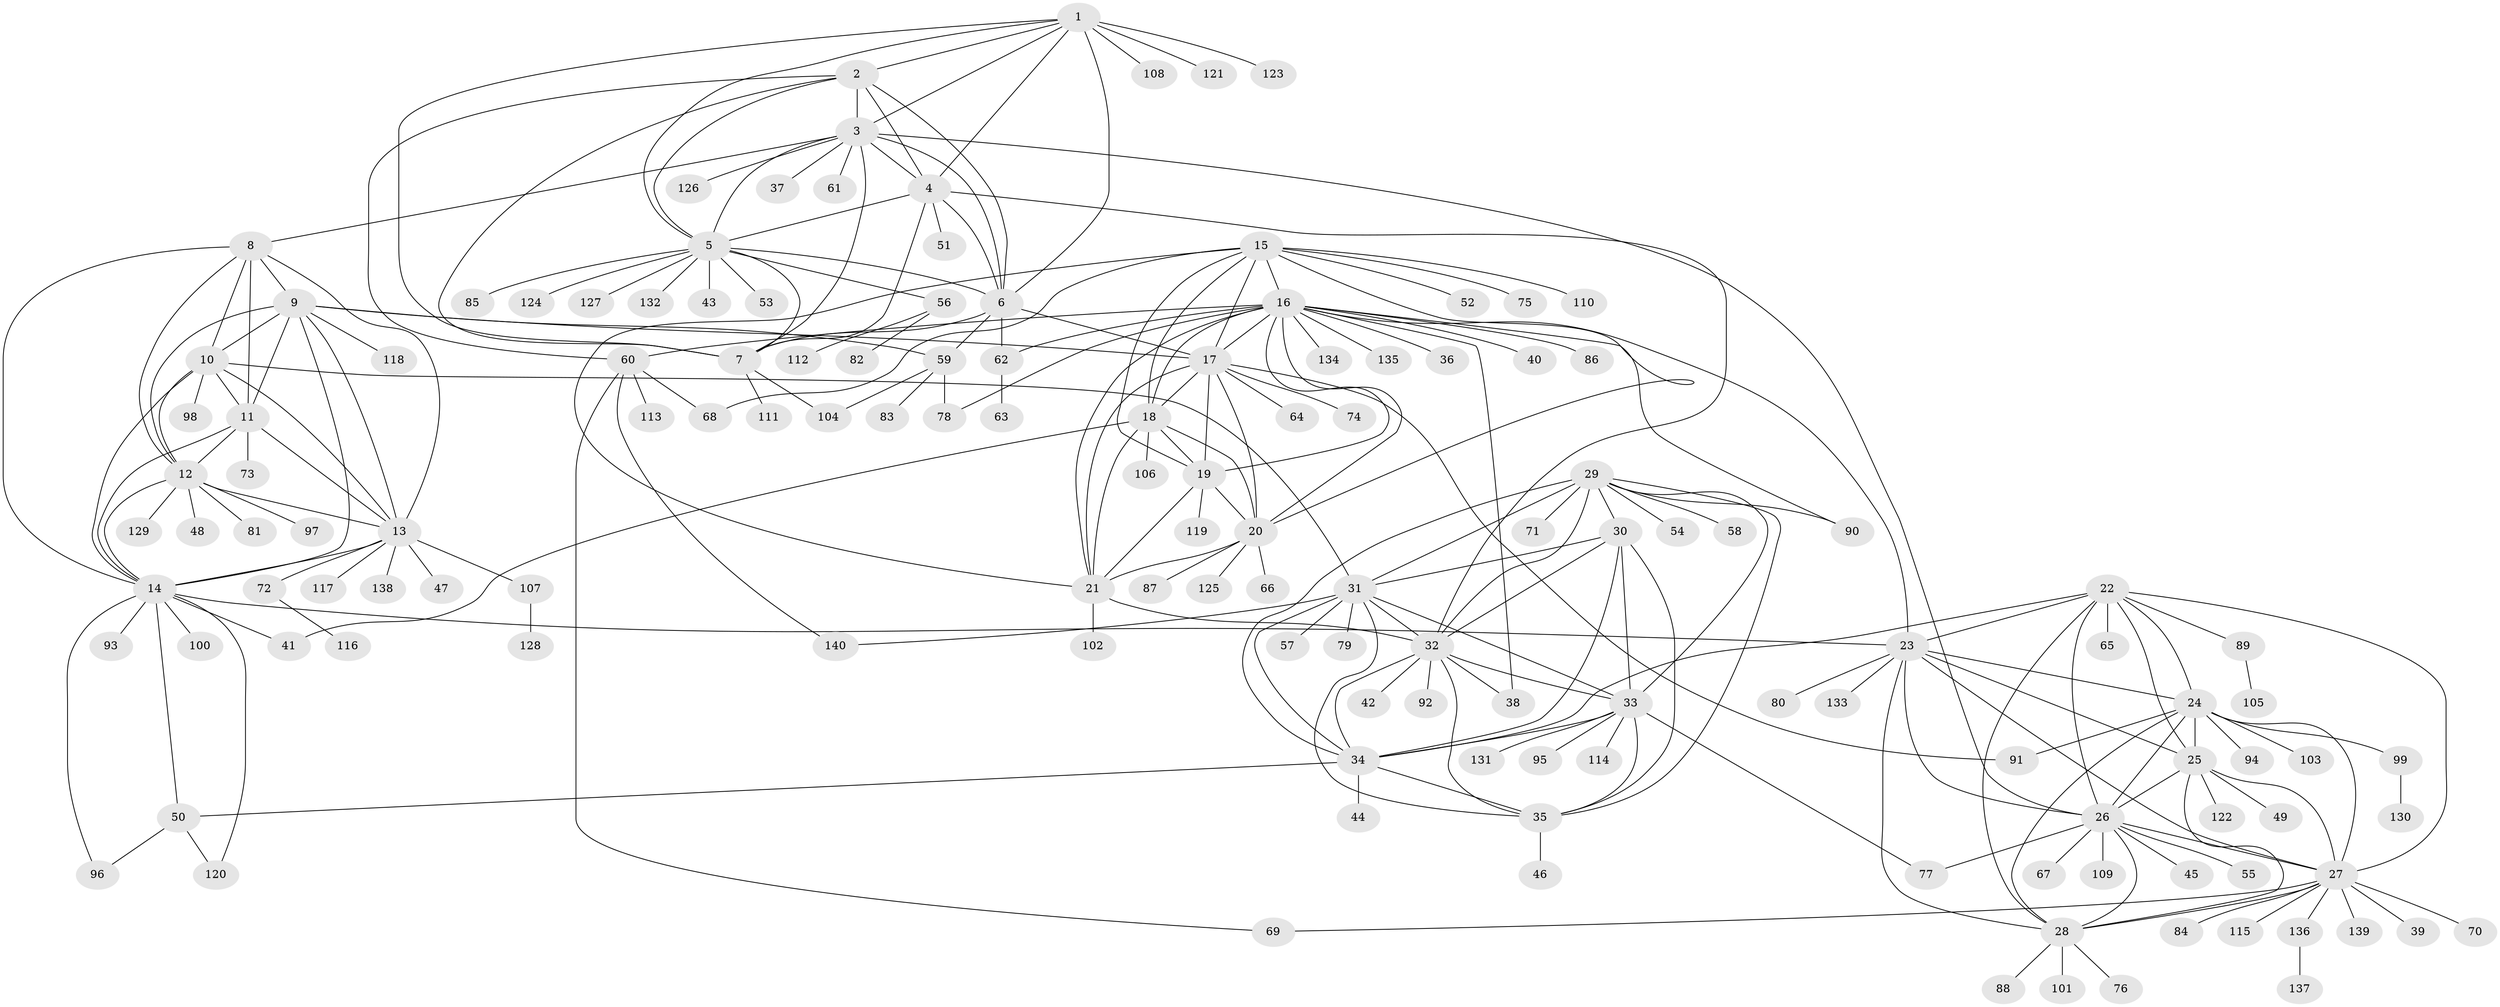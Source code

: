 // coarse degree distribution, {5: 0.09302325581395349, 9: 0.023255813953488372, 7: 0.06976744186046512, 6: 0.13953488372093023, 3: 0.06976744186046512, 10: 0.023255813953488372, 8: 0.13953488372093023, 11: 0.023255813953488372, 2: 0.18604651162790697, 1: 0.23255813953488372}
// Generated by graph-tools (version 1.1) at 2025/52/03/04/25 22:52:07]
// undirected, 140 vertices, 236 edges
graph export_dot {
  node [color=gray90,style=filled];
  1;
  2;
  3;
  4;
  5;
  6;
  7;
  8;
  9;
  10;
  11;
  12;
  13;
  14;
  15;
  16;
  17;
  18;
  19;
  20;
  21;
  22;
  23;
  24;
  25;
  26;
  27;
  28;
  29;
  30;
  31;
  32;
  33;
  34;
  35;
  36;
  37;
  38;
  39;
  40;
  41;
  42;
  43;
  44;
  45;
  46;
  47;
  48;
  49;
  50;
  51;
  52;
  53;
  54;
  55;
  56;
  57;
  58;
  59;
  60;
  61;
  62;
  63;
  64;
  65;
  66;
  67;
  68;
  69;
  70;
  71;
  72;
  73;
  74;
  75;
  76;
  77;
  78;
  79;
  80;
  81;
  82;
  83;
  84;
  85;
  86;
  87;
  88;
  89;
  90;
  91;
  92;
  93;
  94;
  95;
  96;
  97;
  98;
  99;
  100;
  101;
  102;
  103;
  104;
  105;
  106;
  107;
  108;
  109;
  110;
  111;
  112;
  113;
  114;
  115;
  116;
  117;
  118;
  119;
  120;
  121;
  122;
  123;
  124;
  125;
  126;
  127;
  128;
  129;
  130;
  131;
  132;
  133;
  134;
  135;
  136;
  137;
  138;
  139;
  140;
  1 -- 2;
  1 -- 3;
  1 -- 4;
  1 -- 5;
  1 -- 6;
  1 -- 7;
  1 -- 108;
  1 -- 121;
  1 -- 123;
  2 -- 3;
  2 -- 4;
  2 -- 5;
  2 -- 6;
  2 -- 7;
  2 -- 60;
  3 -- 4;
  3 -- 5;
  3 -- 6;
  3 -- 7;
  3 -- 8;
  3 -- 26;
  3 -- 37;
  3 -- 61;
  3 -- 126;
  4 -- 5;
  4 -- 6;
  4 -- 7;
  4 -- 32;
  4 -- 51;
  5 -- 6;
  5 -- 7;
  5 -- 43;
  5 -- 53;
  5 -- 56;
  5 -- 85;
  5 -- 124;
  5 -- 127;
  5 -- 132;
  6 -- 7;
  6 -- 17;
  6 -- 59;
  6 -- 62;
  7 -- 104;
  7 -- 111;
  8 -- 9;
  8 -- 10;
  8 -- 11;
  8 -- 12;
  8 -- 13;
  8 -- 14;
  9 -- 10;
  9 -- 11;
  9 -- 12;
  9 -- 13;
  9 -- 14;
  9 -- 17;
  9 -- 59;
  9 -- 118;
  10 -- 11;
  10 -- 12;
  10 -- 13;
  10 -- 14;
  10 -- 31;
  10 -- 98;
  11 -- 12;
  11 -- 13;
  11 -- 14;
  11 -- 73;
  12 -- 13;
  12 -- 14;
  12 -- 48;
  12 -- 81;
  12 -- 97;
  12 -- 129;
  13 -- 14;
  13 -- 47;
  13 -- 72;
  13 -- 107;
  13 -- 117;
  13 -- 138;
  14 -- 23;
  14 -- 41;
  14 -- 50;
  14 -- 93;
  14 -- 96;
  14 -- 100;
  14 -- 120;
  15 -- 16;
  15 -- 17;
  15 -- 18;
  15 -- 19;
  15 -- 20;
  15 -- 21;
  15 -- 52;
  15 -- 68;
  15 -- 75;
  15 -- 110;
  16 -- 17;
  16 -- 18;
  16 -- 19;
  16 -- 20;
  16 -- 21;
  16 -- 23;
  16 -- 36;
  16 -- 38;
  16 -- 40;
  16 -- 60;
  16 -- 62;
  16 -- 78;
  16 -- 86;
  16 -- 90;
  16 -- 134;
  16 -- 135;
  17 -- 18;
  17 -- 19;
  17 -- 20;
  17 -- 21;
  17 -- 64;
  17 -- 74;
  17 -- 91;
  18 -- 19;
  18 -- 20;
  18 -- 21;
  18 -- 41;
  18 -- 106;
  19 -- 20;
  19 -- 21;
  19 -- 119;
  20 -- 21;
  20 -- 66;
  20 -- 87;
  20 -- 125;
  21 -- 32;
  21 -- 102;
  22 -- 23;
  22 -- 24;
  22 -- 25;
  22 -- 26;
  22 -- 27;
  22 -- 28;
  22 -- 34;
  22 -- 65;
  22 -- 89;
  23 -- 24;
  23 -- 25;
  23 -- 26;
  23 -- 27;
  23 -- 28;
  23 -- 80;
  23 -- 133;
  24 -- 25;
  24 -- 26;
  24 -- 27;
  24 -- 28;
  24 -- 91;
  24 -- 94;
  24 -- 99;
  24 -- 103;
  25 -- 26;
  25 -- 27;
  25 -- 28;
  25 -- 49;
  25 -- 122;
  26 -- 27;
  26 -- 28;
  26 -- 45;
  26 -- 55;
  26 -- 67;
  26 -- 77;
  26 -- 109;
  27 -- 28;
  27 -- 39;
  27 -- 69;
  27 -- 70;
  27 -- 84;
  27 -- 115;
  27 -- 136;
  27 -- 139;
  28 -- 76;
  28 -- 88;
  28 -- 101;
  29 -- 30;
  29 -- 31;
  29 -- 32;
  29 -- 33;
  29 -- 34;
  29 -- 35;
  29 -- 54;
  29 -- 58;
  29 -- 71;
  29 -- 90;
  30 -- 31;
  30 -- 32;
  30 -- 33;
  30 -- 34;
  30 -- 35;
  31 -- 32;
  31 -- 33;
  31 -- 34;
  31 -- 35;
  31 -- 57;
  31 -- 79;
  31 -- 140;
  32 -- 33;
  32 -- 34;
  32 -- 35;
  32 -- 38;
  32 -- 42;
  32 -- 92;
  33 -- 34;
  33 -- 35;
  33 -- 77;
  33 -- 95;
  33 -- 114;
  33 -- 131;
  34 -- 35;
  34 -- 44;
  34 -- 50;
  35 -- 46;
  50 -- 96;
  50 -- 120;
  56 -- 82;
  56 -- 112;
  59 -- 78;
  59 -- 83;
  59 -- 104;
  60 -- 68;
  60 -- 69;
  60 -- 113;
  60 -- 140;
  62 -- 63;
  72 -- 116;
  89 -- 105;
  99 -- 130;
  107 -- 128;
  136 -- 137;
}
